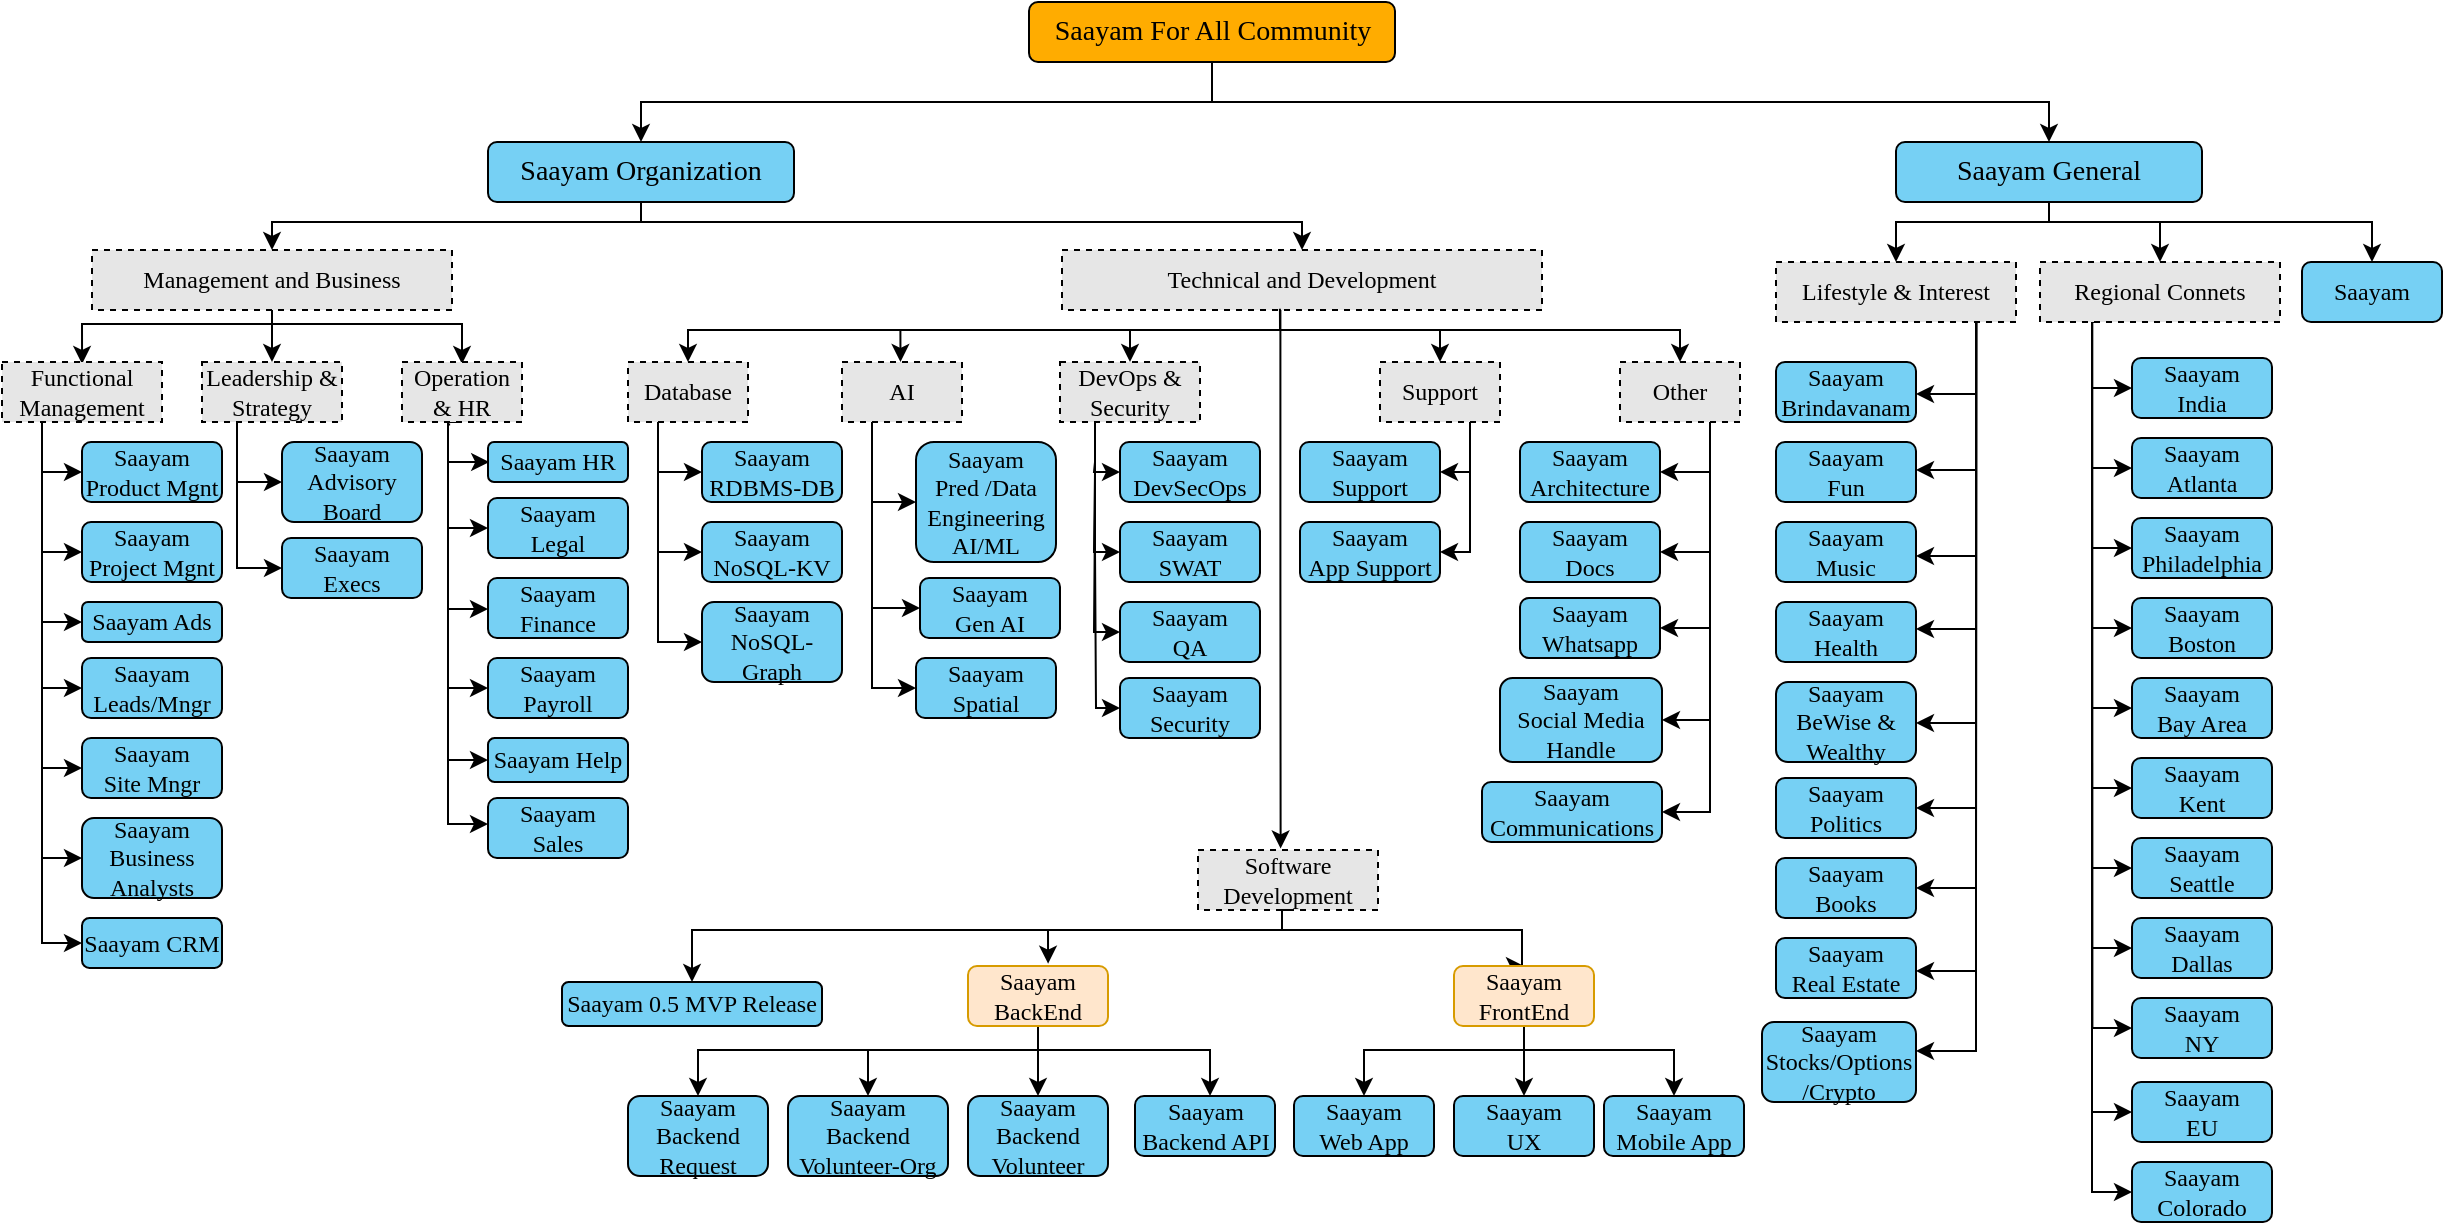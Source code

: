 <mxfile version="26.1.3">
  <diagram name="Page-1" id="faPXwKlG1Smw7G1Jm4VZ">
    <mxGraphModel dx="1266" dy="623" grid="1" gridSize="10" guides="1" tooltips="1" connect="1" arrows="1" fold="1" page="1" pageScale="1" pageWidth="850" pageHeight="1100" background="#ffffff" math="0" shadow="0">
      <root>
        <mxCell id="0" />
        <mxCell id="1" parent="0" />
        <mxCell id="L2xPmDCmnBd1p-c8bfhV-8" style="edgeStyle=orthogonalEdgeStyle;rounded=0;orthogonalLoop=1;jettySize=auto;html=1;exitX=0.5;exitY=1;exitDx=0;exitDy=0;" parent="1" source="sFwRKjwJQ-JgnLV3PxY7-1" target="sFwRKjwJQ-JgnLV3PxY7-4" edge="1">
          <mxGeometry relative="1" as="geometry">
            <Array as="points">
              <mxPoint x="339" y="120" />
              <mxPoint x="155" y="120" />
            </Array>
          </mxGeometry>
        </mxCell>
        <mxCell id="L2xPmDCmnBd1p-c8bfhV-9" style="edgeStyle=orthogonalEdgeStyle;rounded=0;orthogonalLoop=1;jettySize=auto;html=1;exitX=0.5;exitY=1;exitDx=0;exitDy=0;entryX=0.5;entryY=0;entryDx=0;entryDy=0;" parent="1" source="sFwRKjwJQ-JgnLV3PxY7-1" target="sFwRKjwJQ-JgnLV3PxY7-5" edge="1">
          <mxGeometry relative="1" as="geometry">
            <Array as="points">
              <mxPoint x="340" y="120" />
              <mxPoint x="670" y="120" />
            </Array>
          </mxGeometry>
        </mxCell>
        <mxCell id="sFwRKjwJQ-JgnLV3PxY7-1" value="&lt;font&gt;Saayam Organization&lt;/font&gt;" style="rounded=1;whiteSpace=wrap;html=1;fontFamily=Times New Roman;fontSize=14;labelBackgroundColor=none;fillColor=light-dark(#76D0F4,#1D293B);" parent="1" vertex="1">
          <mxGeometry x="263" y="80" width="153" height="30" as="geometry" />
        </mxCell>
        <mxCell id="L2xPmDCmnBd1p-c8bfhV-12" style="edgeStyle=orthogonalEdgeStyle;rounded=0;orthogonalLoop=1;jettySize=auto;html=1;exitX=0.5;exitY=1;exitDx=0;exitDy=0;entryX=0.5;entryY=0;entryDx=0;entryDy=0;" parent="1" source="sFwRKjwJQ-JgnLV3PxY7-4" target="sFwRKjwJQ-JgnLV3PxY7-6" edge="1">
          <mxGeometry relative="1" as="geometry" />
        </mxCell>
        <mxCell id="L2xPmDCmnBd1p-c8bfhV-13" style="edgeStyle=orthogonalEdgeStyle;rounded=0;orthogonalLoop=1;jettySize=auto;html=1;exitX=0.5;exitY=1;exitDx=0;exitDy=0;" parent="1" edge="1">
          <mxGeometry relative="1" as="geometry">
            <mxPoint x="155.0" y="165" as="sourcePoint" />
            <mxPoint x="60.034" y="191.0" as="targetPoint" />
            <Array as="points">
              <mxPoint x="155" y="171" />
              <mxPoint x="60" y="171" />
            </Array>
          </mxGeometry>
        </mxCell>
        <mxCell id="L2xPmDCmnBd1p-c8bfhV-14" style="edgeStyle=orthogonalEdgeStyle;rounded=0;orthogonalLoop=1;jettySize=auto;html=1;exitX=0.5;exitY=1;exitDx=0;exitDy=0;entryX=0.5;entryY=0;entryDx=0;entryDy=0;" parent="1" edge="1">
          <mxGeometry relative="1" as="geometry">
            <mxPoint x="155.0" y="165" as="sourcePoint" />
            <mxPoint x="250.0" y="191.0" as="targetPoint" />
            <Array as="points">
              <mxPoint x="155" y="171" />
              <mxPoint x="250" y="171" />
            </Array>
          </mxGeometry>
        </mxCell>
        <mxCell id="sFwRKjwJQ-JgnLV3PxY7-4" value="Management and Business" style="text;html=1;align=center;verticalAlign=middle;whiteSpace=wrap;rounded=0;fontFamily=Times New Roman;labelBackgroundColor=none;fillColor=#E6E6E6;strokeColor=default;dashed=1;" parent="1" vertex="1">
          <mxGeometry x="65" y="134" width="180" height="30" as="geometry" />
        </mxCell>
        <mxCell id="L2xPmDCmnBd1p-c8bfhV-18" style="edgeStyle=orthogonalEdgeStyle;rounded=0;orthogonalLoop=1;jettySize=auto;html=1;exitX=0.5;exitY=1;exitDx=0;exitDy=0;entryX=0.5;entryY=0;entryDx=0;entryDy=0;" parent="1" target="jOLVGYb07EAdvfGywx12-21" edge="1">
          <mxGeometry relative="1" as="geometry">
            <mxPoint x="550" y="174" as="sourcePoint" />
            <mxPoint x="363" y="193.0" as="targetPoint" />
            <Array as="points">
              <mxPoint x="363" y="174" />
            </Array>
          </mxGeometry>
        </mxCell>
        <mxCell id="L2xPmDCmnBd1p-c8bfhV-21" style="edgeStyle=orthogonalEdgeStyle;rounded=0;orthogonalLoop=1;jettySize=auto;html=1;entryX=0.5;entryY=0;entryDx=0;entryDy=0;" parent="1" edge="1" target="jOLVGYb07EAdvfGywx12-23">
          <mxGeometry relative="1" as="geometry">
            <mxPoint x="517.76" y="174.03" as="sourcePoint" />
            <mxPoint x="465" y="190" as="targetPoint" />
            <Array as="points">
              <mxPoint x="584" y="174" />
            </Array>
          </mxGeometry>
        </mxCell>
        <mxCell id="L2xPmDCmnBd1p-c8bfhV-37" style="edgeStyle=orthogonalEdgeStyle;rounded=0;orthogonalLoop=1;jettySize=auto;html=1;exitX=0.455;exitY=0.988;exitDx=0;exitDy=0;entryX=0.459;entryY=-0.025;entryDx=0;entryDy=0;entryPerimeter=0;exitPerimeter=0;" parent="1" source="sFwRKjwJQ-JgnLV3PxY7-5" target="jOLVGYb07EAdvfGywx12-35" edge="1">
          <mxGeometry relative="1" as="geometry">
            <Array as="points" />
            <mxPoint x="640" y="420" as="targetPoint" />
          </mxGeometry>
        </mxCell>
        <mxCell id="sFwRKjwJQ-JgnLV3PxY7-5" value="Technical and Development" style="text;html=1;align=center;verticalAlign=middle;whiteSpace=wrap;rounded=0;fontFamily=Times New Roman;labelBackgroundColor=none;fillColor=#E6E6E6;strokeColor=default;dashed=1;" parent="1" vertex="1">
          <mxGeometry x="550" y="134" width="240" height="30" as="geometry" />
        </mxCell>
        <mxCell id="L2xPmDCmnBd1p-c8bfhV-63" style="edgeStyle=orthogonalEdgeStyle;rounded=0;orthogonalLoop=1;jettySize=auto;html=1;exitX=0.25;exitY=1;exitDx=0;exitDy=0;entryX=0;entryY=0.5;entryDx=0;entryDy=0;" parent="1" source="sFwRKjwJQ-JgnLV3PxY7-6" target="jOLVGYb07EAdvfGywx12-11" edge="1">
          <mxGeometry relative="1" as="geometry" />
        </mxCell>
        <mxCell id="L2xPmDCmnBd1p-c8bfhV-64" style="edgeStyle=orthogonalEdgeStyle;rounded=0;orthogonalLoop=1;jettySize=auto;html=1;exitX=0.25;exitY=1;exitDx=0;exitDy=0;entryX=0;entryY=0.5;entryDx=0;entryDy=0;" parent="1" source="sFwRKjwJQ-JgnLV3PxY7-6" target="jOLVGYb07EAdvfGywx12-9" edge="1">
          <mxGeometry relative="1" as="geometry">
            <Array as="points">
              <mxPoint x="137" y="250" />
            </Array>
          </mxGeometry>
        </mxCell>
        <mxCell id="sFwRKjwJQ-JgnLV3PxY7-6" value="Leadership &amp;amp; Strategy" style="text;html=1;align=center;verticalAlign=middle;whiteSpace=wrap;rounded=0;fontFamily=Times New Roman;labelBackgroundColor=none;fillColor=#E6E6E6;strokeColor=default;dashed=1;" parent="1" vertex="1">
          <mxGeometry x="120" y="190" width="70" height="30" as="geometry" />
        </mxCell>
        <mxCell id="L2xPmDCmnBd1p-c8bfhV-38" style="edgeStyle=orthogonalEdgeStyle;rounded=0;orthogonalLoop=1;jettySize=auto;html=1;exitX=0.5;exitY=1;exitDx=0;exitDy=0;entryX=0;entryY=0.5;entryDx=0;entryDy=0;" parent="1" source="sFwRKjwJQ-JgnLV3PxY7-7" target="jOLVGYb07EAdvfGywx12-15" edge="1">
          <mxGeometry relative="1" as="geometry">
            <Array as="points">
              <mxPoint x="243" y="220" />
              <mxPoint x="243" y="389" />
            </Array>
          </mxGeometry>
        </mxCell>
        <mxCell id="L2xPmDCmnBd1p-c8bfhV-39" style="edgeStyle=orthogonalEdgeStyle;rounded=0;orthogonalLoop=1;jettySize=auto;html=1;entryX=0;entryY=0.5;entryDx=0;entryDy=0;" parent="1" source="sFwRKjwJQ-JgnLV3PxY7-7" target="jOLVGYb07EAdvfGywx12-14" edge="1">
          <mxGeometry relative="1" as="geometry">
            <Array as="points">
              <mxPoint x="243" y="353" />
            </Array>
          </mxGeometry>
        </mxCell>
        <mxCell id="L2xPmDCmnBd1p-c8bfhV-40" style="edgeStyle=orthogonalEdgeStyle;rounded=0;orthogonalLoop=1;jettySize=auto;html=1;entryX=0;entryY=0.75;entryDx=0;entryDy=0;exitX=0.401;exitY=1.043;exitDx=0;exitDy=0;exitPerimeter=0;" parent="1" source="sFwRKjwJQ-JgnLV3PxY7-7" edge="1">
          <mxGeometry relative="1" as="geometry">
            <mxPoint x="250.0" y="213" as="sourcePoint" />
            <mxPoint x="263" y="313.5" as="targetPoint" />
            <Array as="points">
              <mxPoint x="243" y="221" />
              <mxPoint x="243" y="314" />
            </Array>
          </mxGeometry>
        </mxCell>
        <mxCell id="L2xPmDCmnBd1p-c8bfhV-41" style="edgeStyle=orthogonalEdgeStyle;rounded=0;orthogonalLoop=1;jettySize=auto;html=1;entryX=0;entryY=0.5;entryDx=0;entryDy=0;" parent="1" target="jOLVGYb07EAdvfGywx12-12" edge="1">
          <mxGeometry relative="1" as="geometry">
            <mxPoint x="246.0" y="220" as="sourcePoint" />
            <mxPoint x="269" y="273.0" as="targetPoint" />
            <Array as="points">
              <mxPoint x="243" y="220" />
              <mxPoint x="243" y="273" />
            </Array>
          </mxGeometry>
        </mxCell>
        <mxCell id="sFwRKjwJQ-JgnLV3PxY7-7" value="Operation &amp;amp; HR" style="text;html=1;align=center;verticalAlign=middle;whiteSpace=wrap;rounded=0;fontFamily=Times New Roman;labelBackgroundColor=none;fillColor=#E6E6E6;strokeColor=default;dashed=1;" parent="1" vertex="1">
          <mxGeometry x="220" y="190" width="60" height="30" as="geometry" />
        </mxCell>
        <mxCell id="L2xPmDCmnBd1p-c8bfhV-52" style="edgeStyle=orthogonalEdgeStyle;rounded=0;orthogonalLoop=1;jettySize=auto;html=1;exitX=0.25;exitY=1;exitDx=0;exitDy=0;entryX=0;entryY=0.5;entryDx=0;entryDy=0;" parent="1" source="sFwRKjwJQ-JgnLV3PxY7-8" target="sFwRKjwJQ-JgnLV3PxY7-16" edge="1">
          <mxGeometry relative="1" as="geometry" />
        </mxCell>
        <mxCell id="L2xPmDCmnBd1p-c8bfhV-55" style="edgeStyle=orthogonalEdgeStyle;rounded=0;orthogonalLoop=1;jettySize=auto;html=1;exitX=0.25;exitY=1;exitDx=0;exitDy=0;entryX=0;entryY=0.5;entryDx=0;entryDy=0;" parent="1" source="sFwRKjwJQ-JgnLV3PxY7-8" target="sFwRKjwJQ-JgnLV3PxY7-12" edge="1">
          <mxGeometry relative="1" as="geometry" />
        </mxCell>
        <mxCell id="L2xPmDCmnBd1p-c8bfhV-57" style="edgeStyle=orthogonalEdgeStyle;rounded=0;orthogonalLoop=1;jettySize=auto;html=1;exitX=0.25;exitY=1;exitDx=0;exitDy=0;entryX=0;entryY=0.5;entryDx=0;entryDy=0;" parent="1" source="sFwRKjwJQ-JgnLV3PxY7-8" target="sFwRKjwJQ-JgnLV3PxY7-11" edge="1">
          <mxGeometry relative="1" as="geometry" />
        </mxCell>
        <mxCell id="L2xPmDCmnBd1p-c8bfhV-58" style="edgeStyle=orthogonalEdgeStyle;rounded=0;orthogonalLoop=1;jettySize=auto;html=1;exitX=0.25;exitY=1;exitDx=0;exitDy=0;entryX=0;entryY=0.5;entryDx=0;entryDy=0;" parent="1" source="sFwRKjwJQ-JgnLV3PxY7-8" target="sFwRKjwJQ-JgnLV3PxY7-10" edge="1">
          <mxGeometry relative="1" as="geometry" />
        </mxCell>
        <mxCell id="v5IJssp9_3btPJ-oQgJU-15" style="edgeStyle=orthogonalEdgeStyle;rounded=0;orthogonalLoop=1;jettySize=auto;html=1;exitX=0.25;exitY=1;exitDx=0;exitDy=0;entryX=0;entryY=0.5;entryDx=0;entryDy=0;" parent="1" source="sFwRKjwJQ-JgnLV3PxY7-8" target="v5IJssp9_3btPJ-oQgJU-1" edge="1">
          <mxGeometry relative="1" as="geometry" />
        </mxCell>
        <mxCell id="slh8PeSF08gxA0nd6FJ_-3" style="edgeStyle=orthogonalEdgeStyle;rounded=0;orthogonalLoop=1;jettySize=auto;html=1;exitX=0.25;exitY=1;exitDx=0;exitDy=0;entryX=0;entryY=0.5;entryDx=0;entryDy=0;" edge="1" parent="1" source="sFwRKjwJQ-JgnLV3PxY7-8" target="slh8PeSF08gxA0nd6FJ_-2">
          <mxGeometry relative="1" as="geometry" />
        </mxCell>
        <mxCell id="sFwRKjwJQ-JgnLV3PxY7-8" value="Functional Management" style="text;html=1;align=center;verticalAlign=middle;whiteSpace=wrap;rounded=0;fontFamily=Times New Roman;labelBackgroundColor=none;fillColor=#E6E6E6;strokeColor=default;dashed=1;" parent="1" vertex="1">
          <mxGeometry x="20" y="190" width="80" height="30" as="geometry" />
        </mxCell>
        <mxCell id="sFwRKjwJQ-JgnLV3PxY7-9" value="Saayam&lt;br&gt;Product Mgnt" style="rounded=1;whiteSpace=wrap;html=1;fontFamily=Times New Roman;labelBackgroundColor=none;fillColor=light-dark(#76D0F4,#1D293B);" parent="1" vertex="1">
          <mxGeometry x="60" y="230" width="70" height="30" as="geometry" />
        </mxCell>
        <mxCell id="sFwRKjwJQ-JgnLV3PxY7-10" value="Saayam&lt;br&gt;Project Mgnt" style="rounded=1;whiteSpace=wrap;html=1;fontFamily=Times New Roman;labelBackgroundColor=none;fillColor=light-dark(#76D0F4,#1D293B);" parent="1" vertex="1">
          <mxGeometry x="60" y="270" width="70" height="30" as="geometry" />
        </mxCell>
        <mxCell id="sFwRKjwJQ-JgnLV3PxY7-11" value="Saayam Ads" style="rounded=1;whiteSpace=wrap;html=1;fontFamily=Times New Roman;labelBackgroundColor=none;fillColor=light-dark(#76D0F4,#1D293B);" parent="1" vertex="1">
          <mxGeometry x="60" y="310" width="70" height="20" as="geometry" />
        </mxCell>
        <mxCell id="sFwRKjwJQ-JgnLV3PxY7-12" value="Saayam&lt;br&gt;Leads/Mngr" style="rounded=1;whiteSpace=wrap;html=1;fontFamily=Times New Roman;labelBackgroundColor=none;fillColor=light-dark(#76D0F4,#1D293B);" parent="1" vertex="1">
          <mxGeometry x="60" y="338" width="70" height="30" as="geometry" />
        </mxCell>
        <mxCell id="sFwRKjwJQ-JgnLV3PxY7-15" value="Saayam&lt;br&gt;Sales" style="rounded=1;whiteSpace=wrap;html=1;fontFamily=Times New Roman;labelBackgroundColor=none;fillColor=light-dark(#76D0F4,#1D293B);" parent="1" vertex="1">
          <mxGeometry x="263" y="408" width="70" height="30" as="geometry" />
        </mxCell>
        <mxCell id="sFwRKjwJQ-JgnLV3PxY7-16" value="Saayam&lt;br&gt;Site Mngr" style="rounded=1;whiteSpace=wrap;html=1;fontFamily=Times New Roman;labelBackgroundColor=none;fillColor=light-dark(#76D0F4,#1D293B);" parent="1" vertex="1">
          <mxGeometry x="60" y="378" width="70" height="30" as="geometry" />
        </mxCell>
        <mxCell id="jOLVGYb07EAdvfGywx12-9" value="Saayam&lt;br&gt;Advisory Board" style="rounded=1;whiteSpace=wrap;html=1;fontFamily=Times New Roman;labelBackgroundColor=none;fillColor=light-dark(#76D0F4,#1D293B);" parent="1" vertex="1">
          <mxGeometry x="160" y="230" width="70" height="40" as="geometry" />
        </mxCell>
        <mxCell id="jOLVGYb07EAdvfGywx12-10" value="Saayam HR" style="rounded=1;whiteSpace=wrap;html=1;fontFamily=Times New Roman;labelBackgroundColor=none;fillColor=light-dark(#76D0F4,#1D293B);" parent="1" vertex="1">
          <mxGeometry x="263" y="230" width="70" height="20" as="geometry" />
        </mxCell>
        <mxCell id="jOLVGYb07EAdvfGywx12-11" value="Saayam&lt;br&gt;Execs" style="rounded=1;whiteSpace=wrap;html=1;fontFamily=Times New Roman;labelBackgroundColor=none;fillColor=light-dark(#76D0F4,#1D293B);" parent="1" vertex="1">
          <mxGeometry x="160" y="278" width="70" height="30" as="geometry" />
        </mxCell>
        <mxCell id="jOLVGYb07EAdvfGywx12-12" value="Saayam&lt;br&gt;Legal" style="rounded=1;whiteSpace=wrap;html=1;fontFamily=Times New Roman;labelBackgroundColor=none;fillColor=light-dark(#76D0F4,#1D293B);" parent="1" vertex="1">
          <mxGeometry x="263" y="258" width="70" height="30" as="geometry" />
        </mxCell>
        <mxCell id="jOLVGYb07EAdvfGywx12-13" value="Saayam&lt;br&gt;Finance" style="rounded=1;whiteSpace=wrap;html=1;fontFamily=Times New Roman;labelBackgroundColor=none;fillColor=light-dark(#76D0F4,#1D293B);" parent="1" vertex="1">
          <mxGeometry x="263" y="298" width="70" height="30" as="geometry" />
        </mxCell>
        <mxCell id="jOLVGYb07EAdvfGywx12-14" value="Saayam&lt;br&gt;Payroll" style="rounded=1;whiteSpace=wrap;html=1;fontFamily=Times New Roman;labelBackgroundColor=none;fillColor=light-dark(#76D0F4,#1D293B);" parent="1" vertex="1">
          <mxGeometry x="263" y="338" width="70" height="30" as="geometry" />
        </mxCell>
        <mxCell id="jOLVGYb07EAdvfGywx12-15" value="Saayam Help" style="rounded=1;whiteSpace=wrap;html=1;fontFamily=Times New Roman;labelBackgroundColor=none;fillColor=light-dark(#76D0F4,#1D293B);" parent="1" vertex="1">
          <mxGeometry x="263" y="378" width="70" height="22" as="geometry" />
        </mxCell>
        <mxCell id="L2xPmDCmnBd1p-c8bfhV-3" style="edgeStyle=orthogonalEdgeStyle;rounded=0;orthogonalLoop=1;jettySize=auto;html=1;exitX=0.5;exitY=1;exitDx=0;exitDy=0;entryX=0.5;entryY=0;entryDx=0;entryDy=0;" parent="1" source="jOLVGYb07EAdvfGywx12-16" target="sFwRKjwJQ-JgnLV3PxY7-1" edge="1">
          <mxGeometry relative="1" as="geometry">
            <mxPoint x="470" y="80" as="targetPoint" />
          </mxGeometry>
        </mxCell>
        <mxCell id="L2xPmDCmnBd1p-c8bfhV-5" style="edgeStyle=orthogonalEdgeStyle;rounded=0;orthogonalLoop=1;jettySize=auto;html=1;exitX=0.5;exitY=1;exitDx=0;exitDy=0;entryX=0.5;entryY=0;entryDx=0;entryDy=0;" parent="1" source="jOLVGYb07EAdvfGywx12-16" target="jOLVGYb07EAdvfGywx12-17" edge="1">
          <mxGeometry relative="1" as="geometry">
            <mxPoint x="900" y="80" as="targetPoint" />
          </mxGeometry>
        </mxCell>
        <mxCell id="jOLVGYb07EAdvfGywx12-16" value="&lt;font&gt;Saayam For All Community&lt;/font&gt;" style="rounded=1;whiteSpace=wrap;html=1;fontFamily=Times New Roman;fontSize=14;labelBackgroundColor=none;fillColor=#FFAC00;" parent="1" vertex="1">
          <mxGeometry x="533.5" y="10" width="183" height="30" as="geometry" />
        </mxCell>
        <mxCell id="L2xPmDCmnBd1p-c8bfhV-25" style="edgeStyle=orthogonalEdgeStyle;rounded=0;orthogonalLoop=1;jettySize=auto;html=1;exitX=0.5;exitY=1;exitDx=0;exitDy=0;entryX=0.5;entryY=0;entryDx=0;entryDy=0;" parent="1" source="jOLVGYb07EAdvfGywx12-17" target="jOLVGYb07EAdvfGywx12-50" edge="1">
          <mxGeometry relative="1" as="geometry">
            <Array as="points">
              <mxPoint x="1044" y="120" />
              <mxPoint x="967" y="120" />
            </Array>
          </mxGeometry>
        </mxCell>
        <mxCell id="slh8PeSF08gxA0nd6FJ_-7" style="edgeStyle=orthogonalEdgeStyle;rounded=0;orthogonalLoop=1;jettySize=auto;html=1;exitX=0.5;exitY=1;exitDx=0;exitDy=0;entryX=0.5;entryY=0;entryDx=0;entryDy=0;" edge="1" parent="1" source="jOLVGYb07EAdvfGywx12-17" target="slh8PeSF08gxA0nd6FJ_-6">
          <mxGeometry relative="1" as="geometry">
            <Array as="points">
              <mxPoint x="1043" y="120" />
              <mxPoint x="1205" y="120" />
            </Array>
          </mxGeometry>
        </mxCell>
        <mxCell id="jOLVGYb07EAdvfGywx12-17" value="&lt;font&gt;Saayam General&lt;/font&gt;" style="rounded=1;whiteSpace=wrap;html=1;fontFamily=Times New Roman;fontSize=14;labelBackgroundColor=none;fillColor=light-dark(#76D0F4,#1D293B);" parent="1" vertex="1">
          <mxGeometry x="967" y="80" width="153" height="30" as="geometry" />
        </mxCell>
        <mxCell id="jOLVGYb07EAdvfGywx12-18" value="Saayam&lt;br&gt;RDBMS-DB" style="rounded=1;whiteSpace=wrap;html=1;fontFamily=Times New Roman;labelBackgroundColor=none;fillColor=light-dark(#76D0F4,#1D293B);" parent="1" vertex="1">
          <mxGeometry x="370" y="230" width="70" height="30" as="geometry" />
        </mxCell>
        <mxCell id="jOLVGYb07EAdvfGywx12-19" value="Saayam&lt;br&gt;NoSQL-KV" style="rounded=1;whiteSpace=wrap;html=1;fontFamily=Times New Roman;labelBackgroundColor=none;fillColor=light-dark(#76D0F4,#1D293B);" parent="1" vertex="1">
          <mxGeometry x="370" y="270" width="70" height="30" as="geometry" />
        </mxCell>
        <mxCell id="jOLVGYb07EAdvfGywx12-20" value="Saayam&lt;br&gt;NoSQL-Graph" style="rounded=1;whiteSpace=wrap;html=1;fontFamily=Times New Roman;labelBackgroundColor=none;fillColor=light-dark(#76D0F4,#1D293B);" parent="1" vertex="1">
          <mxGeometry x="370" y="310" width="70" height="40" as="geometry" />
        </mxCell>
        <mxCell id="L2xPmDCmnBd1p-c8bfhV-66" style="edgeStyle=orthogonalEdgeStyle;rounded=0;orthogonalLoop=1;jettySize=auto;html=1;exitX=0.25;exitY=1;exitDx=0;exitDy=0;entryX=0;entryY=0.5;entryDx=0;entryDy=0;" parent="1" source="jOLVGYb07EAdvfGywx12-21" target="jOLVGYb07EAdvfGywx12-20" edge="1">
          <mxGeometry relative="1" as="geometry" />
        </mxCell>
        <mxCell id="L2xPmDCmnBd1p-c8bfhV-67" style="edgeStyle=orthogonalEdgeStyle;rounded=0;orthogonalLoop=1;jettySize=auto;html=1;exitX=0.25;exitY=1;exitDx=0;exitDy=0;" parent="1" source="jOLVGYb07EAdvfGywx12-21" edge="1">
          <mxGeometry relative="1" as="geometry">
            <mxPoint x="370" y="245" as="targetPoint" />
            <Array as="points">
              <mxPoint x="348" y="245" />
              <mxPoint x="370" y="245" />
            </Array>
          </mxGeometry>
        </mxCell>
        <mxCell id="L2xPmDCmnBd1p-c8bfhV-68" style="edgeStyle=orthogonalEdgeStyle;rounded=0;orthogonalLoop=1;jettySize=auto;html=1;exitX=0.25;exitY=1;exitDx=0;exitDy=0;entryX=0;entryY=0.5;entryDx=0;entryDy=0;" parent="1" source="jOLVGYb07EAdvfGywx12-21" target="jOLVGYb07EAdvfGywx12-19" edge="1">
          <mxGeometry relative="1" as="geometry" />
        </mxCell>
        <mxCell id="jOLVGYb07EAdvfGywx12-21" value="Database" style="text;html=1;align=center;verticalAlign=middle;whiteSpace=wrap;rounded=0;fontFamily=Times New Roman;labelBackgroundColor=none;fillColor=#E6E6E6;strokeColor=default;dashed=1;" parent="1" vertex="1">
          <mxGeometry x="333" y="190" width="60" height="30" as="geometry" />
        </mxCell>
        <mxCell id="L2xPmDCmnBd1p-c8bfhV-75" style="edgeStyle=orthogonalEdgeStyle;rounded=0;orthogonalLoop=1;jettySize=auto;html=1;exitX=0.75;exitY=1;exitDx=0;exitDy=0;entryX=1;entryY=0.5;entryDx=0;entryDy=0;" parent="1" source="jOLVGYb07EAdvfGywx12-22" target="jOLVGYb07EAdvfGywx12-32" edge="1">
          <mxGeometry relative="1" as="geometry">
            <Array as="points">
              <mxPoint x="874" y="245" />
            </Array>
          </mxGeometry>
        </mxCell>
        <mxCell id="L2xPmDCmnBd1p-c8bfhV-76" style="edgeStyle=orthogonalEdgeStyle;rounded=0;orthogonalLoop=1;jettySize=auto;html=1;exitX=0.75;exitY=1;exitDx=0;exitDy=0;entryX=1;entryY=0.5;entryDx=0;entryDy=0;" parent="1" source="jOLVGYb07EAdvfGywx12-22" target="jOLVGYb07EAdvfGywx12-33" edge="1">
          <mxGeometry relative="1" as="geometry" />
        </mxCell>
        <mxCell id="L2xPmDCmnBd1p-c8bfhV-77" style="edgeStyle=orthogonalEdgeStyle;rounded=0;orthogonalLoop=1;jettySize=auto;html=1;exitX=0.75;exitY=1;exitDx=0;exitDy=0;entryX=1;entryY=0.5;entryDx=0;entryDy=0;" parent="1" source="jOLVGYb07EAdvfGywx12-22" target="L2xPmDCmnBd1p-c8bfhV-2" edge="1">
          <mxGeometry relative="1" as="geometry" />
        </mxCell>
        <mxCell id="D380oFw-zvSHPfP1w9K8-5" style="edgeStyle=orthogonalEdgeStyle;rounded=0;orthogonalLoop=1;jettySize=auto;html=1;exitX=0.75;exitY=1;exitDx=0;exitDy=0;entryX=1;entryY=0.5;entryDx=0;entryDy=0;" parent="1" source="jOLVGYb07EAdvfGywx12-22" target="D380oFw-zvSHPfP1w9K8-4" edge="1">
          <mxGeometry relative="1" as="geometry" />
        </mxCell>
        <mxCell id="slh8PeSF08gxA0nd6FJ_-28" style="edgeStyle=orthogonalEdgeStyle;rounded=0;orthogonalLoop=1;jettySize=auto;html=1;exitX=0.75;exitY=1;exitDx=0;exitDy=0;entryX=1;entryY=0.5;entryDx=0;entryDy=0;" edge="1" parent="1" source="jOLVGYb07EAdvfGywx12-22" target="slh8PeSF08gxA0nd6FJ_-25">
          <mxGeometry relative="1" as="geometry">
            <Array as="points">
              <mxPoint x="874" y="415" />
            </Array>
          </mxGeometry>
        </mxCell>
        <mxCell id="jOLVGYb07EAdvfGywx12-22" value="Other" style="text;html=1;align=center;verticalAlign=middle;whiteSpace=wrap;rounded=0;fontFamily=Times New Roman;labelBackgroundColor=none;fillColor=#E6E6E6;strokeColor=default;dashed=1;" parent="1" vertex="1">
          <mxGeometry x="829" y="190" width="60" height="30" as="geometry" />
        </mxCell>
        <mxCell id="L2xPmDCmnBd1p-c8bfhV-69" style="edgeStyle=orthogonalEdgeStyle;rounded=0;orthogonalLoop=1;jettySize=auto;html=1;exitX=0.25;exitY=1;exitDx=0;exitDy=0;entryX=0;entryY=0.5;entryDx=0;entryDy=0;" parent="1" source="jOLVGYb07EAdvfGywx12-23" target="jOLVGYb07EAdvfGywx12-27" edge="1">
          <mxGeometry relative="1" as="geometry">
            <Array as="points">
              <mxPoint x="566" y="240" />
              <mxPoint x="566" y="245" />
            </Array>
          </mxGeometry>
        </mxCell>
        <mxCell id="L2xPmDCmnBd1p-c8bfhV-70" style="edgeStyle=orthogonalEdgeStyle;rounded=0;orthogonalLoop=1;jettySize=auto;html=1;exitX=0.25;exitY=1;exitDx=0;exitDy=0;entryX=0;entryY=0.5;entryDx=0;entryDy=0;" parent="1" source="jOLVGYb07EAdvfGywx12-23" target="jOLVGYb07EAdvfGywx12-28" edge="1">
          <mxGeometry relative="1" as="geometry">
            <Array as="points">
              <mxPoint x="566" y="245" />
              <mxPoint x="566" y="285" />
            </Array>
          </mxGeometry>
        </mxCell>
        <mxCell id="L2xPmDCmnBd1p-c8bfhV-71" style="edgeStyle=orthogonalEdgeStyle;rounded=0;orthogonalLoop=1;jettySize=auto;html=1;exitX=0.25;exitY=1;exitDx=0;exitDy=0;entryX=0;entryY=0.5;entryDx=0;entryDy=0;" parent="1" source="jOLVGYb07EAdvfGywx12-23" target="jOLVGYb07EAdvfGywx12-29" edge="1">
          <mxGeometry relative="1" as="geometry">
            <Array as="points">
              <mxPoint x="566" y="265" />
              <mxPoint x="566" y="325" />
            </Array>
          </mxGeometry>
        </mxCell>
        <mxCell id="slh8PeSF08gxA0nd6FJ_-30" style="edgeStyle=orthogonalEdgeStyle;rounded=0;orthogonalLoop=1;jettySize=auto;html=1;exitX=0.25;exitY=1;exitDx=0;exitDy=0;entryX=0;entryY=0.5;entryDx=0;entryDy=0;" edge="1" parent="1" source="jOLVGYb07EAdvfGywx12-23" target="slh8PeSF08gxA0nd6FJ_-29">
          <mxGeometry relative="1" as="geometry">
            <Array as="points">
              <mxPoint x="567" y="284" />
              <mxPoint x="567" y="363" />
            </Array>
          </mxGeometry>
        </mxCell>
        <mxCell id="jOLVGYb07EAdvfGywx12-23" value="DevOps &amp;amp; Security" style="text;html=1;align=center;verticalAlign=middle;whiteSpace=wrap;rounded=0;fontFamily=Times New Roman;labelBackgroundColor=none;fillColor=#E6E6E6;strokeColor=default;dashed=1;" parent="1" vertex="1">
          <mxGeometry x="549" y="190" width="70" height="30" as="geometry" />
        </mxCell>
        <mxCell id="L2xPmDCmnBd1p-c8bfhV-72" style="edgeStyle=orthogonalEdgeStyle;rounded=0;orthogonalLoop=1;jettySize=auto;html=1;exitX=0.75;exitY=1;exitDx=0;exitDy=0;entryX=1;entryY=0.5;entryDx=0;entryDy=0;" parent="1" source="jOLVGYb07EAdvfGywx12-24" target="jOLVGYb07EAdvfGywx12-30" edge="1">
          <mxGeometry relative="1" as="geometry">
            <Array as="points">
              <mxPoint x="754" y="245" />
            </Array>
          </mxGeometry>
        </mxCell>
        <mxCell id="L2xPmDCmnBd1p-c8bfhV-74" style="edgeStyle=orthogonalEdgeStyle;rounded=0;orthogonalLoop=1;jettySize=auto;html=1;exitX=0.75;exitY=1;exitDx=0;exitDy=0;entryX=1;entryY=0.5;entryDx=0;entryDy=0;" parent="1" source="jOLVGYb07EAdvfGywx12-24" target="jOLVGYb07EAdvfGywx12-31" edge="1">
          <mxGeometry relative="1" as="geometry">
            <Array as="points">
              <mxPoint x="754" y="285" />
            </Array>
          </mxGeometry>
        </mxCell>
        <mxCell id="jOLVGYb07EAdvfGywx12-24" value="Support" style="text;html=1;align=center;verticalAlign=middle;whiteSpace=wrap;rounded=0;fontFamily=Times New Roman;labelBackgroundColor=none;fillColor=#E6E6E6;strokeColor=default;dashed=1;" parent="1" vertex="1">
          <mxGeometry x="709" y="190" width="60" height="30" as="geometry" />
        </mxCell>
        <mxCell id="jOLVGYb07EAdvfGywx12-27" value="Saayam&lt;br&gt;DevSecOps" style="rounded=1;whiteSpace=wrap;html=1;fontFamily=Times New Roman;labelBackgroundColor=none;fillColor=light-dark(#76D0F4,#1D293B);" parent="1" vertex="1">
          <mxGeometry x="579" y="230" width="70" height="30" as="geometry" />
        </mxCell>
        <mxCell id="jOLVGYb07EAdvfGywx12-28" value="Saayam&lt;br&gt;SWAT" style="rounded=1;whiteSpace=wrap;html=1;fontFamily=Times New Roman;labelBackgroundColor=none;fillColor=light-dark(#76D0F4,#1D293B);" parent="1" vertex="1">
          <mxGeometry x="579" y="270" width="70" height="30" as="geometry" />
        </mxCell>
        <mxCell id="jOLVGYb07EAdvfGywx12-29" value="Saayam&lt;br&gt;QA" style="rounded=1;whiteSpace=wrap;html=1;fontFamily=Times New Roman;labelBackgroundColor=none;fillColor=light-dark(#76D0F4,#1D293B);" parent="1" vertex="1">
          <mxGeometry x="579" y="310" width="70" height="30" as="geometry" />
        </mxCell>
        <mxCell id="jOLVGYb07EAdvfGywx12-30" value="Saayam&lt;br&gt;Support" style="rounded=1;whiteSpace=wrap;html=1;fontFamily=Times New Roman;labelBackgroundColor=none;fillColor=light-dark(#76D0F4,#1D293B);" parent="1" vertex="1">
          <mxGeometry x="669" y="230" width="70" height="30" as="geometry" />
        </mxCell>
        <mxCell id="jOLVGYb07EAdvfGywx12-31" value="Saayam&lt;br&gt;App Support" style="rounded=1;whiteSpace=wrap;html=1;fontFamily=Times New Roman;labelBackgroundColor=none;fillColor=light-dark(#76D0F4,#1D293B);" parent="1" vertex="1">
          <mxGeometry x="669" y="270" width="70" height="30" as="geometry" />
        </mxCell>
        <mxCell id="jOLVGYb07EAdvfGywx12-32" value="Saayam&lt;br&gt;Architecture" style="rounded=1;whiteSpace=wrap;html=1;fontFamily=Times New Roman;labelBackgroundColor=none;fillColor=light-dark(#76D0F4,#1D293B);" parent="1" vertex="1">
          <mxGeometry x="779" y="230" width="70" height="30" as="geometry" />
        </mxCell>
        <mxCell id="jOLVGYb07EAdvfGywx12-33" value="Saayam&lt;br&gt;Docs" style="rounded=1;whiteSpace=wrap;html=1;fontFamily=Times New Roman;labelBackgroundColor=none;fillColor=light-dark(#76D0F4,#1D293B);" parent="1" vertex="1">
          <mxGeometry x="779" y="270" width="70" height="30" as="geometry" />
        </mxCell>
        <mxCell id="L2xPmDCmnBd1p-c8bfhV-79" style="edgeStyle=orthogonalEdgeStyle;rounded=0;orthogonalLoop=1;jettySize=auto;html=1;exitX=0.5;exitY=1;exitDx=0;exitDy=0;entryX=0.5;entryY=0;entryDx=0;entryDy=0;" parent="1" source="jOLVGYb07EAdvfGywx12-35" target="jOLVGYb07EAdvfGywx12-40" edge="1">
          <mxGeometry relative="1" as="geometry">
            <Array as="points">
              <mxPoint x="660" y="464" />
              <mxPoint x="660" y="474" />
              <mxPoint x="780" y="474" />
              <mxPoint x="780" y="492" />
            </Array>
          </mxGeometry>
        </mxCell>
        <mxCell id="jOLVGYb07EAdvfGywx12-35" value="Software Development" style="text;html=1;align=center;verticalAlign=middle;whiteSpace=wrap;rounded=0;fontFamily=Times New Roman;labelBackgroundColor=none;fillColor=#E6E6E6;strokeColor=default;dashed=1;" parent="1" vertex="1">
          <mxGeometry x="618" y="434" width="90" height="30" as="geometry" />
        </mxCell>
        <mxCell id="jOLVGYb07EAdvfGywx12-37" value="Saayam&lt;br&gt;Mobile App" style="rounded=1;whiteSpace=wrap;html=1;fontFamily=Times New Roman;labelBackgroundColor=none;fillColor=light-dark(#76D0F4,#1D293B);" parent="1" vertex="1">
          <mxGeometry x="821" y="557" width="70" height="30" as="geometry" />
        </mxCell>
        <mxCell id="jOLVGYb07EAdvfGywx12-38" value="Saayam&lt;br&gt;Web App" style="rounded=1;whiteSpace=wrap;html=1;fontFamily=Times New Roman;labelBackgroundColor=none;fillColor=light-dark(#76D0F4,#1D293B);" parent="1" vertex="1">
          <mxGeometry x="666" y="557" width="70" height="30" as="geometry" />
        </mxCell>
        <mxCell id="v5IJssp9_3btPJ-oQgJU-5" style="edgeStyle=orthogonalEdgeStyle;rounded=0;orthogonalLoop=1;jettySize=auto;html=1;exitX=0.5;exitY=1;exitDx=0;exitDy=0;entryX=0.5;entryY=0;entryDx=0;entryDy=0;" parent="1" source="jOLVGYb07EAdvfGywx12-39" target="jOLVGYb07EAdvfGywx12-45" edge="1">
          <mxGeometry relative="1" as="geometry" />
        </mxCell>
        <mxCell id="v5IJssp9_3btPJ-oQgJU-6" style="edgeStyle=orthogonalEdgeStyle;rounded=0;orthogonalLoop=1;jettySize=auto;html=1;exitX=0.5;exitY=1;exitDx=0;exitDy=0;entryX=0.536;entryY=-0.001;entryDx=0;entryDy=0;entryPerimeter=0;" parent="1" source="jOLVGYb07EAdvfGywx12-39" target="jOLVGYb07EAdvfGywx12-46" edge="1">
          <mxGeometry relative="1" as="geometry">
            <mxPoint x="624" y="554" as="targetPoint" />
            <Array as="points">
              <mxPoint x="538" y="534" />
              <mxPoint x="624" y="534" />
            </Array>
          </mxGeometry>
        </mxCell>
        <mxCell id="v5IJssp9_3btPJ-oQgJU-8" style="edgeStyle=orthogonalEdgeStyle;rounded=0;orthogonalLoop=1;jettySize=auto;html=1;exitX=0.5;exitY=1;exitDx=0;exitDy=0;entryX=0.5;entryY=0;entryDx=0;entryDy=0;" parent="1" source="jOLVGYb07EAdvfGywx12-39" target="jOLVGYb07EAdvfGywx12-43" edge="1">
          <mxGeometry relative="1" as="geometry">
            <Array as="points">
              <mxPoint x="538" y="534" />
              <mxPoint x="453" y="534" />
            </Array>
          </mxGeometry>
        </mxCell>
        <mxCell id="v5IJssp9_3btPJ-oQgJU-9" style="edgeStyle=orthogonalEdgeStyle;rounded=0;orthogonalLoop=1;jettySize=auto;html=1;exitX=0.5;exitY=1;exitDx=0;exitDy=0;entryX=0.5;entryY=0;entryDx=0;entryDy=0;" parent="1" source="jOLVGYb07EAdvfGywx12-39" target="jOLVGYb07EAdvfGywx12-44" edge="1">
          <mxGeometry relative="1" as="geometry">
            <mxPoint x="373" y="554" as="targetPoint" />
            <Array as="points">
              <mxPoint x="538" y="534" />
              <mxPoint x="368" y="534" />
            </Array>
          </mxGeometry>
        </mxCell>
        <mxCell id="jOLVGYb07EAdvfGywx12-39" value="Saayam&lt;br&gt;BackEnd" style="rounded=1;whiteSpace=wrap;html=1;fontFamily=Times New Roman;labelBackgroundColor=none;fillColor=#ffe6cc;strokeColor=#d79b00;" parent="1" vertex="1">
          <mxGeometry x="503" y="492" width="70" height="30" as="geometry" />
        </mxCell>
        <mxCell id="v5IJssp9_3btPJ-oQgJU-12" style="edgeStyle=orthogonalEdgeStyle;rounded=0;orthogonalLoop=1;jettySize=auto;html=1;exitX=0.5;exitY=1;exitDx=0;exitDy=0;entryX=0.5;entryY=0;entryDx=0;entryDy=0;" parent="1" source="jOLVGYb07EAdvfGywx12-40" target="jOLVGYb07EAdvfGywx12-48" edge="1">
          <mxGeometry relative="1" as="geometry">
            <mxPoint x="780.882" y="554" as="targetPoint" />
          </mxGeometry>
        </mxCell>
        <mxCell id="v5IJssp9_3btPJ-oQgJU-13" style="edgeStyle=orthogonalEdgeStyle;rounded=0;orthogonalLoop=1;jettySize=auto;html=1;exitX=0.5;exitY=1;exitDx=0;exitDy=0;entryX=0.5;entryY=0;entryDx=0;entryDy=0;" parent="1" source="jOLVGYb07EAdvfGywx12-40" target="jOLVGYb07EAdvfGywx12-38" edge="1">
          <mxGeometry relative="1" as="geometry">
            <Array as="points">
              <mxPoint x="781" y="534" />
              <mxPoint x="701" y="534" />
            </Array>
          </mxGeometry>
        </mxCell>
        <mxCell id="v5IJssp9_3btPJ-oQgJU-14" style="edgeStyle=orthogonalEdgeStyle;rounded=0;orthogonalLoop=1;jettySize=auto;html=1;exitX=0.5;exitY=1;exitDx=0;exitDy=0;entryX=0.5;entryY=0;entryDx=0;entryDy=0;" parent="1" source="jOLVGYb07EAdvfGywx12-40" target="jOLVGYb07EAdvfGywx12-37" edge="1">
          <mxGeometry relative="1" as="geometry">
            <Array as="points">
              <mxPoint x="781" y="534" />
              <mxPoint x="856" y="534" />
            </Array>
          </mxGeometry>
        </mxCell>
        <mxCell id="jOLVGYb07EAdvfGywx12-40" value="Saayam&lt;br&gt;FrontEnd" style="rounded=1;whiteSpace=wrap;html=1;fontFamily=Times New Roman;labelBackgroundColor=none;fillColor=#ffe6cc;strokeColor=#d79b00;" parent="1" vertex="1">
          <mxGeometry x="746" y="492" width="70" height="30" as="geometry" />
        </mxCell>
        <mxCell id="jOLVGYb07EAdvfGywx12-43" value="Saayam&lt;br&gt;Backend Volunteer-Org" style="rounded=1;whiteSpace=wrap;html=1;fontFamily=Times New Roman;labelBackgroundColor=none;fillColor=light-dark(#76D0F4,#1D293B);" parent="1" vertex="1">
          <mxGeometry x="413" y="557" width="80" height="40" as="geometry" />
        </mxCell>
        <mxCell id="jOLVGYb07EAdvfGywx12-44" value="Saayam&lt;br&gt;Backend Request" style="rounded=1;whiteSpace=wrap;html=1;fontFamily=Times New Roman;labelBackgroundColor=none;fillColor=light-dark(#76D0F4,#1D293B);" parent="1" vertex="1">
          <mxGeometry x="333" y="557" width="70" height="40" as="geometry" />
        </mxCell>
        <mxCell id="jOLVGYb07EAdvfGywx12-45" value="Saayam&lt;br&gt;Backend Volunteer" style="rounded=1;whiteSpace=wrap;html=1;fontFamily=Times New Roman;labelBackgroundColor=none;fillColor=light-dark(#76D0F4,#1D293B);" parent="1" vertex="1">
          <mxGeometry x="503" y="557" width="70" height="40" as="geometry" />
        </mxCell>
        <mxCell id="jOLVGYb07EAdvfGywx12-46" value="Saayam&lt;br&gt;Backend API" style="rounded=1;whiteSpace=wrap;html=1;fontFamily=Times New Roman;labelBackgroundColor=none;fillColor=light-dark(#76D0F4,#1D293B);" parent="1" vertex="1">
          <mxGeometry x="586.5" y="557" width="70" height="30" as="geometry" />
        </mxCell>
        <mxCell id="L2xPmDCmnBd1p-c8bfhV-28" style="edgeStyle=elbowEdgeStyle;rounded=0;orthogonalLoop=1;jettySize=auto;html=1;exitX=0.836;exitY=0.999;exitDx=0;exitDy=0;entryX=1;entryY=0.5;entryDx=0;entryDy=0;exitPerimeter=0;" parent="1" source="jOLVGYb07EAdvfGywx12-50" target="jOLVGYb07EAdvfGywx12-60" edge="1">
          <mxGeometry relative="1" as="geometry">
            <mxPoint x="997" y="453" as="targetPoint" />
            <mxPoint x="1017" y="170" as="sourcePoint" />
            <Array as="points">
              <mxPoint x="1007" y="310" />
            </Array>
          </mxGeometry>
        </mxCell>
        <mxCell id="L2xPmDCmnBd1p-c8bfhV-29" style="edgeStyle=elbowEdgeStyle;rounded=0;orthogonalLoop=1;jettySize=auto;html=1;entryX=1;entryY=0.5;entryDx=0;entryDy=0;" parent="1" target="jOLVGYb07EAdvfGywx12-59" edge="1">
          <mxGeometry relative="1" as="geometry">
            <mxPoint x="1007" y="172" as="sourcePoint" />
            <mxPoint x="987" y="414.5" as="targetPoint" />
            <Array as="points">
              <mxPoint x="1007" y="290" />
            </Array>
          </mxGeometry>
        </mxCell>
        <mxCell id="jOLVGYb07EAdvfGywx12-50" value="Lifestyle &amp;amp; Interest" style="text;html=1;align=center;verticalAlign=middle;whiteSpace=wrap;rounded=0;fontFamily=Times New Roman;labelBackgroundColor=none;fillColor=#E6E6E6;strokeColor=default;dashed=1;" parent="1" vertex="1">
          <mxGeometry x="907" y="140" width="120" height="30" as="geometry" />
        </mxCell>
        <mxCell id="L2xPmDCmnBd1p-c8bfhV-43" style="edgeStyle=orthogonalEdgeStyle;rounded=0;orthogonalLoop=1;jettySize=auto;html=1;exitX=0.218;exitY=0.997;exitDx=0;exitDy=0;entryX=0;entryY=0.5;entryDx=0;entryDy=0;exitPerimeter=0;" parent="1" source="jOLVGYb07EAdvfGywx12-51" target="jOLVGYb07EAdvfGywx12-69" edge="1">
          <mxGeometry relative="1" as="geometry">
            <Array as="points">
              <mxPoint x="1065" y="523" />
            </Array>
          </mxGeometry>
        </mxCell>
        <mxCell id="L2xPmDCmnBd1p-c8bfhV-44" style="edgeStyle=orthogonalEdgeStyle;rounded=0;orthogonalLoop=1;jettySize=auto;html=1;entryX=0;entryY=0.5;entryDx=0;entryDy=0;" parent="1" source="jOLVGYb07EAdvfGywx12-51" target="jOLVGYb07EAdvfGywx12-61" edge="1">
          <mxGeometry relative="1" as="geometry">
            <Array as="points">
              <mxPoint x="1065" y="203" />
            </Array>
          </mxGeometry>
        </mxCell>
        <mxCell id="L2xPmDCmnBd1p-c8bfhV-45" style="edgeStyle=orthogonalEdgeStyle;rounded=0;orthogonalLoop=1;jettySize=auto;html=1;entryX=0;entryY=0.5;entryDx=0;entryDy=0;" parent="1" source="jOLVGYb07EAdvfGywx12-51" target="jOLVGYb07EAdvfGywx12-62" edge="1">
          <mxGeometry relative="1" as="geometry">
            <Array as="points">
              <mxPoint x="1065" y="243" />
            </Array>
          </mxGeometry>
        </mxCell>
        <mxCell id="L2xPmDCmnBd1p-c8bfhV-47" style="edgeStyle=orthogonalEdgeStyle;rounded=0;orthogonalLoop=1;jettySize=auto;html=1;entryX=0;entryY=0.5;entryDx=0;entryDy=0;" parent="1" source="jOLVGYb07EAdvfGywx12-51" target="jOLVGYb07EAdvfGywx12-64" edge="1">
          <mxGeometry relative="1" as="geometry">
            <Array as="points">
              <mxPoint x="1065" y="323" />
            </Array>
          </mxGeometry>
        </mxCell>
        <mxCell id="L2xPmDCmnBd1p-c8bfhV-48" style="edgeStyle=orthogonalEdgeStyle;rounded=0;orthogonalLoop=1;jettySize=auto;html=1;entryX=0;entryY=0.5;entryDx=0;entryDy=0;" parent="1" source="jOLVGYb07EAdvfGywx12-51" target="jOLVGYb07EAdvfGywx12-65" edge="1">
          <mxGeometry relative="1" as="geometry">
            <Array as="points">
              <mxPoint x="1065" y="363" />
            </Array>
          </mxGeometry>
        </mxCell>
        <mxCell id="L2xPmDCmnBd1p-c8bfhV-49" style="edgeStyle=orthogonalEdgeStyle;rounded=0;orthogonalLoop=1;jettySize=auto;html=1;entryX=0;entryY=0.5;entryDx=0;entryDy=0;" parent="1" source="jOLVGYb07EAdvfGywx12-51" target="jOLVGYb07EAdvfGywx12-66" edge="1">
          <mxGeometry relative="1" as="geometry">
            <Array as="points">
              <mxPoint x="1065" y="403" />
            </Array>
          </mxGeometry>
        </mxCell>
        <mxCell id="L2xPmDCmnBd1p-c8bfhV-50" style="edgeStyle=orthogonalEdgeStyle;rounded=0;orthogonalLoop=1;jettySize=auto;html=1;entryX=0;entryY=0.5;entryDx=0;entryDy=0;" parent="1" source="jOLVGYb07EAdvfGywx12-51" target="jOLVGYb07EAdvfGywx12-68" edge="1">
          <mxGeometry relative="1" as="geometry">
            <Array as="points">
              <mxPoint x="1065" y="483" />
            </Array>
          </mxGeometry>
        </mxCell>
        <mxCell id="L2xPmDCmnBd1p-c8bfhV-51" style="edgeStyle=orthogonalEdgeStyle;rounded=0;orthogonalLoop=1;jettySize=auto;html=1;entryX=0;entryY=0.5;entryDx=0;entryDy=0;" parent="1" source="jOLVGYb07EAdvfGywx12-51" target="jOLVGYb07EAdvfGywx12-67" edge="1">
          <mxGeometry relative="1" as="geometry">
            <Array as="points">
              <mxPoint x="1065" y="443" />
            </Array>
          </mxGeometry>
        </mxCell>
        <mxCell id="6nqz6I82zF2z1UJxO703-2" style="edgeStyle=orthogonalEdgeStyle;rounded=0;orthogonalLoop=1;jettySize=auto;html=1;exitX=0.25;exitY=1;exitDx=0;exitDy=0;entryX=0;entryY=0.5;entryDx=0;entryDy=0;" parent="1" source="jOLVGYb07EAdvfGywx12-51" target="AnzQgfEjs7VeHBqYnVDo-1" edge="1">
          <mxGeometry relative="1" as="geometry">
            <Array as="points">
              <mxPoint x="1065" y="170" />
              <mxPoint x="1065" y="565" />
            </Array>
          </mxGeometry>
        </mxCell>
        <mxCell id="D380oFw-zvSHPfP1w9K8-3" style="edgeStyle=orthogonalEdgeStyle;rounded=0;orthogonalLoop=1;jettySize=auto;html=1;exitX=0.25;exitY=1;exitDx=0;exitDy=0;entryX=0;entryY=0.5;entryDx=0;entryDy=0;" parent="1" source="jOLVGYb07EAdvfGywx12-51" target="D380oFw-zvSHPfP1w9K8-1" edge="1">
          <mxGeometry relative="1" as="geometry">
            <Array as="points">
              <mxPoint x="1065" y="170" />
              <mxPoint x="1065" y="605" />
            </Array>
          </mxGeometry>
        </mxCell>
        <mxCell id="jOLVGYb07EAdvfGywx12-51" value="Regional Connets" style="text;html=1;align=center;verticalAlign=middle;whiteSpace=wrap;rounded=0;fontFamily=Times New Roman;labelBackgroundColor=none;fillColor=#E6E6E6;strokeColor=default;dashed=1;" parent="1" vertex="1">
          <mxGeometry x="1039" y="140" width="120" height="30" as="geometry" />
        </mxCell>
        <mxCell id="jOLVGYb07EAdvfGywx12-54" value="Saayam&lt;br&gt;Brindavanam" style="rounded=1;whiteSpace=wrap;html=1;fontFamily=Times New Roman;labelBackgroundColor=none;fillColor=light-dark(#76D0F4,#1D293B);" parent="1" vertex="1">
          <mxGeometry x="907" y="190" width="70" height="30" as="geometry" />
        </mxCell>
        <mxCell id="jOLVGYb07EAdvfGywx12-55" value="Saayam&lt;br&gt;Fun" style="rounded=1;whiteSpace=wrap;html=1;fontFamily=Times New Roman;labelBackgroundColor=none;fillColor=light-dark(#76D0F4,#1D293B);" parent="1" vertex="1">
          <mxGeometry x="907" y="230" width="70" height="30" as="geometry" />
        </mxCell>
        <mxCell id="jOLVGYb07EAdvfGywx12-56" value="Saayam&lt;br&gt;Music" style="rounded=1;whiteSpace=wrap;html=1;fontFamily=Times New Roman;labelBackgroundColor=none;fillColor=light-dark(#76D0F4,#1D293B);" parent="1" vertex="1">
          <mxGeometry x="907" y="270" width="70" height="30" as="geometry" />
        </mxCell>
        <mxCell id="jOLVGYb07EAdvfGywx12-57" value="Saayam&lt;br&gt;Health" style="rounded=1;whiteSpace=wrap;html=1;fontFamily=Times New Roman;labelBackgroundColor=none;fillColor=light-dark(#76D0F4,#1D293B);" parent="1" vertex="1">
          <mxGeometry x="907" y="310" width="70" height="30" as="geometry" />
        </mxCell>
        <mxCell id="jOLVGYb07EAdvfGywx12-58" value="Saayam&lt;br&gt;BeWise &amp;amp; Wealthy" style="rounded=1;whiteSpace=wrap;html=1;fontFamily=Times New Roman;labelBackgroundColor=none;fillColor=light-dark(#76D0F4,#1D293B);" parent="1" vertex="1">
          <mxGeometry x="907" y="350" width="70" height="40" as="geometry" />
        </mxCell>
        <mxCell id="jOLVGYb07EAdvfGywx12-59" value="Saayam&lt;br&gt;Politics" style="rounded=1;whiteSpace=wrap;html=1;fontFamily=Times New Roman;labelBackgroundColor=none;fillColor=light-dark(#76D0F4,#1D293B);" parent="1" vertex="1">
          <mxGeometry x="907" y="398" width="70" height="30" as="geometry" />
        </mxCell>
        <mxCell id="jOLVGYb07EAdvfGywx12-60" value="Saayam&lt;br&gt;Books" style="rounded=1;whiteSpace=wrap;html=1;fontFamily=Times New Roman;labelBackgroundColor=none;fillColor=light-dark(#76D0F4,#1D293B);" parent="1" vertex="1">
          <mxGeometry x="907" y="438" width="70" height="30" as="geometry" />
        </mxCell>
        <mxCell id="jOLVGYb07EAdvfGywx12-61" value="Saayam&lt;br&gt;India" style="rounded=1;whiteSpace=wrap;html=1;fontFamily=Times New Roman;labelBackgroundColor=none;fillColor=light-dark(#76D0F4,#1D293B);" parent="1" vertex="1">
          <mxGeometry x="1085" y="188" width="70" height="30" as="geometry" />
        </mxCell>
        <mxCell id="jOLVGYb07EAdvfGywx12-62" value="Saayam&lt;br&gt;Atlanta" style="rounded=1;whiteSpace=wrap;html=1;fontFamily=Times New Roman;labelBackgroundColor=none;fillColor=light-dark(#76D0F4,#1D293B);" parent="1" vertex="1">
          <mxGeometry x="1085" y="228" width="70" height="30" as="geometry" />
        </mxCell>
        <mxCell id="jOLVGYb07EAdvfGywx12-63" value="Saayam&lt;br&gt;Philadelphia" style="rounded=1;whiteSpace=wrap;html=1;fontFamily=Times New Roman;labelBackgroundColor=none;fillColor=light-dark(#76D0F4,#1D293B);" parent="1" vertex="1">
          <mxGeometry x="1085" y="268" width="70" height="30" as="geometry" />
        </mxCell>
        <mxCell id="jOLVGYb07EAdvfGywx12-64" value="Saayam&lt;br&gt;Boston" style="rounded=1;whiteSpace=wrap;html=1;fontFamily=Times New Roman;labelBackgroundColor=none;fillColor=light-dark(#76D0F4,#1D293B);" parent="1" vertex="1">
          <mxGeometry x="1085" y="308" width="70" height="30" as="geometry" />
        </mxCell>
        <mxCell id="jOLVGYb07EAdvfGywx12-65" value="Saayam&lt;br&gt;Bay Area" style="rounded=1;whiteSpace=wrap;html=1;fontFamily=Times New Roman;labelBackgroundColor=none;fillColor=light-dark(#76D0F4,#1D293B);" parent="1" vertex="1">
          <mxGeometry x="1085" y="348" width="70" height="30" as="geometry" />
        </mxCell>
        <mxCell id="jOLVGYb07EAdvfGywx12-66" value="Saayam&lt;br&gt;Kent" style="rounded=1;whiteSpace=wrap;html=1;fontFamily=Times New Roman;labelBackgroundColor=none;fillColor=light-dark(#76D0F4,#1D293B);" parent="1" vertex="1">
          <mxGeometry x="1085" y="388" width="70" height="30" as="geometry" />
        </mxCell>
        <mxCell id="jOLVGYb07EAdvfGywx12-67" value="Saayam&lt;br&gt;Seattle" style="rounded=1;whiteSpace=wrap;html=1;fontFamily=Times New Roman;labelBackgroundColor=none;fillColor=light-dark(#76D0F4,#1D293B);" parent="1" vertex="1">
          <mxGeometry x="1085" y="428" width="70" height="30" as="geometry" />
        </mxCell>
        <mxCell id="jOLVGYb07EAdvfGywx12-68" value="Saayam&lt;br&gt;Dallas" style="rounded=1;whiteSpace=wrap;html=1;fontFamily=Times New Roman;labelBackgroundColor=none;fillColor=light-dark(#76D0F4,#1D293B);" parent="1" vertex="1">
          <mxGeometry x="1085" y="468" width="70" height="30" as="geometry" />
        </mxCell>
        <mxCell id="jOLVGYb07EAdvfGywx12-69" value="Saayam&lt;br&gt;NY" style="rounded=1;whiteSpace=wrap;html=1;fontFamily=Times New Roman;labelBackgroundColor=none;fillColor=light-dark(#76D0F4,#1D293B);" parent="1" vertex="1">
          <mxGeometry x="1085" y="508" width="70" height="30" as="geometry" />
        </mxCell>
        <mxCell id="L2xPmDCmnBd1p-c8bfhV-2" value="Saayam&lt;br&gt;Whatsapp" style="rounded=1;whiteSpace=wrap;html=1;fontFamily=Times New Roman;labelBackgroundColor=none;fillColor=light-dark(#76D0F4,#1D293B);" parent="1" vertex="1">
          <mxGeometry x="779" y="308" width="70" height="30" as="geometry" />
        </mxCell>
        <mxCell id="L2xPmDCmnBd1p-c8bfhV-17" style="edgeStyle=orthogonalEdgeStyle;rounded=0;orthogonalLoop=1;jettySize=auto;html=1;exitX=0.454;exitY=0.979;exitDx=0;exitDy=0;exitPerimeter=0;entryX=0.5;entryY=0;entryDx=0;entryDy=0;" parent="1" source="sFwRKjwJQ-JgnLV3PxY7-5" edge="1" target="jOLVGYb07EAdvfGywx12-24">
          <mxGeometry relative="1" as="geometry">
            <mxPoint x="559.94" y="169" as="sourcePoint" />
            <mxPoint x="620" y="190" as="targetPoint" />
            <Array as="points">
              <mxPoint x="659" y="174" />
              <mxPoint x="739" y="174" />
            </Array>
          </mxGeometry>
        </mxCell>
        <mxCell id="L2xPmDCmnBd1p-c8bfhV-23" style="edgeStyle=orthogonalEdgeStyle;rounded=0;orthogonalLoop=1;jettySize=auto;html=1;entryX=0.5;entryY=0;entryDx=0;entryDy=0;" parent="1" edge="1" target="jOLVGYb07EAdvfGywx12-22">
          <mxGeometry relative="1" as="geometry">
            <mxPoint x="540" y="174" as="sourcePoint" />
            <mxPoint x="740" y="190" as="targetPoint" />
            <Array as="points">
              <mxPoint x="540" y="174" />
              <mxPoint x="859" y="174" />
            </Array>
          </mxGeometry>
        </mxCell>
        <mxCell id="L2xPmDCmnBd1p-c8bfhV-27" style="edgeStyle=orthogonalEdgeStyle;rounded=0;orthogonalLoop=1;jettySize=auto;html=1;exitX=0.5;exitY=1;exitDx=0;exitDy=0;entryX=0.5;entryY=0;entryDx=0;entryDy=0;" parent="1" target="jOLVGYb07EAdvfGywx12-51" edge="1">
          <mxGeometry relative="1" as="geometry">
            <mxPoint x="1043.5" y="120.0" as="sourcePoint" />
            <mxPoint x="1132.36" y="149.88" as="targetPoint" />
            <Array as="points">
              <mxPoint x="1099" y="120" />
            </Array>
          </mxGeometry>
        </mxCell>
        <mxCell id="L2xPmDCmnBd1p-c8bfhV-31" style="edgeStyle=elbowEdgeStyle;rounded=0;orthogonalLoop=1;jettySize=auto;html=1;entryX=1;entryY=0.5;entryDx=0;entryDy=0;" parent="1" edge="1">
          <mxGeometry relative="1" as="geometry">
            <mxPoint x="1007" y="170" as="sourcePoint" />
            <mxPoint x="977" y="370.5" as="targetPoint" />
            <Array as="points">
              <mxPoint x="1007" y="317.5" />
            </Array>
          </mxGeometry>
        </mxCell>
        <mxCell id="L2xPmDCmnBd1p-c8bfhV-32" style="edgeStyle=elbowEdgeStyle;rounded=0;orthogonalLoop=1;jettySize=auto;html=1;entryX=1;entryY=0.5;entryDx=0;entryDy=0;" parent="1" edge="1">
          <mxGeometry relative="1" as="geometry">
            <mxPoint x="1007" y="170" as="sourcePoint" />
            <mxPoint x="977" y="323.5" as="targetPoint" />
            <Array as="points">
              <mxPoint x="1007" y="200.5" />
            </Array>
          </mxGeometry>
        </mxCell>
        <mxCell id="L2xPmDCmnBd1p-c8bfhV-33" style="edgeStyle=elbowEdgeStyle;rounded=0;orthogonalLoop=1;jettySize=auto;html=1;entryX=1;entryY=0.5;entryDx=0;entryDy=0;" parent="1" edge="1">
          <mxGeometry relative="1" as="geometry">
            <mxPoint x="1007" y="170" as="sourcePoint" />
            <mxPoint x="977" y="287" as="targetPoint" />
            <Array as="points">
              <mxPoint x="1007" y="164" />
            </Array>
          </mxGeometry>
        </mxCell>
        <mxCell id="L2xPmDCmnBd1p-c8bfhV-34" style="edgeStyle=elbowEdgeStyle;rounded=0;orthogonalLoop=1;jettySize=auto;html=1;entryX=1;entryY=0.5;entryDx=0;entryDy=0;" parent="1" edge="1">
          <mxGeometry relative="1" as="geometry">
            <mxPoint x="1007" y="170" as="sourcePoint" />
            <mxPoint x="977" y="244" as="targetPoint" />
            <Array as="points">
              <mxPoint x="1007" y="121" />
            </Array>
          </mxGeometry>
        </mxCell>
        <mxCell id="L2xPmDCmnBd1p-c8bfhV-35" style="edgeStyle=elbowEdgeStyle;rounded=0;orthogonalLoop=1;jettySize=auto;html=1;entryX=1;entryY=0.5;entryDx=0;entryDy=0;" parent="1" edge="1">
          <mxGeometry relative="1" as="geometry">
            <mxPoint x="1007" y="170" as="sourcePoint" />
            <mxPoint x="977" y="206" as="targetPoint" />
            <Array as="points">
              <mxPoint x="1007" y="83" />
            </Array>
          </mxGeometry>
        </mxCell>
        <mxCell id="L2xPmDCmnBd1p-c8bfhV-42" style="edgeStyle=orthogonalEdgeStyle;rounded=0;orthogonalLoop=1;jettySize=auto;html=1;entryX=-0.035;entryY=0.469;entryDx=0;entryDy=0;entryPerimeter=0;" parent="1" edge="1">
          <mxGeometry relative="1" as="geometry">
            <mxPoint x="243" y="220" as="sourcePoint" />
            <mxPoint x="263.55" y="239.38" as="targetPoint" />
            <Array as="points">
              <mxPoint x="243" y="240" />
              <mxPoint x="264" y="240" />
            </Array>
          </mxGeometry>
        </mxCell>
        <mxCell id="L2xPmDCmnBd1p-c8bfhV-46" style="edgeStyle=orthogonalEdgeStyle;rounded=0;orthogonalLoop=1;jettySize=auto;html=1;entryX=0;entryY=0.5;entryDx=0;entryDy=0;" parent="1" source="jOLVGYb07EAdvfGywx12-51" target="jOLVGYb07EAdvfGywx12-63" edge="1">
          <mxGeometry relative="1" as="geometry">
            <Array as="points">
              <mxPoint x="1065" y="283" />
            </Array>
          </mxGeometry>
        </mxCell>
        <mxCell id="L2xPmDCmnBd1p-c8bfhV-62" style="edgeStyle=orthogonalEdgeStyle;rounded=0;orthogonalLoop=1;jettySize=auto;html=1;exitX=0.25;exitY=1;exitDx=0;exitDy=0;entryX=0;entryY=0.5;entryDx=0;entryDy=0;" parent="1" source="sFwRKjwJQ-JgnLV3PxY7-8" target="sFwRKjwJQ-JgnLV3PxY7-9" edge="1">
          <mxGeometry relative="1" as="geometry">
            <mxPoint x="50" y="230" as="sourcePoint" />
            <mxPoint x="70" y="295" as="targetPoint" />
            <Array as="points">
              <mxPoint x="40" y="245" />
            </Array>
          </mxGeometry>
        </mxCell>
        <mxCell id="L2xPmDCmnBd1p-c8bfhV-87" style="edgeStyle=orthogonalEdgeStyle;rounded=0;orthogonalLoop=1;jettySize=auto;html=1;entryX=0.572;entryY=-0.039;entryDx=0;entryDy=0;entryPerimeter=0;" parent="1" target="jOLVGYb07EAdvfGywx12-39" edge="1">
          <mxGeometry relative="1" as="geometry">
            <mxPoint x="663" y="464" as="sourcePoint" />
            <mxPoint x="543" y="484" as="targetPoint" />
            <Array as="points">
              <mxPoint x="660" y="464" />
              <mxPoint x="660" y="474" />
              <mxPoint x="543" y="474" />
            </Array>
          </mxGeometry>
        </mxCell>
        <mxCell id="AnzQgfEjs7VeHBqYnVDo-1" value="Saayam&lt;br&gt;EU" style="rounded=1;whiteSpace=wrap;html=1;fontFamily=Times New Roman;labelBackgroundColor=none;fillColor=light-dark(#76D0F4,#1D293B);" parent="1" vertex="1">
          <mxGeometry x="1085" y="550" width="70" height="30" as="geometry" />
        </mxCell>
        <mxCell id="D380oFw-zvSHPfP1w9K8-1" value="Saayam&lt;br&gt;Colorado" style="rounded=1;whiteSpace=wrap;html=1;fontFamily=Times New Roman;labelBackgroundColor=none;fillColor=light-dark(#76D0F4,#1D293B);" parent="1" vertex="1">
          <mxGeometry x="1085" y="590" width="70" height="30" as="geometry" />
        </mxCell>
        <mxCell id="D380oFw-zvSHPfP1w9K8-4" value="Saayam&lt;br&gt;Social Media Handle" style="rounded=1;whiteSpace=wrap;html=1;fontFamily=Times New Roman;labelBackgroundColor=none;fillColor=light-dark(#76D0F4,#1D293B);" parent="1" vertex="1">
          <mxGeometry x="769" y="348" width="81" height="42" as="geometry" />
        </mxCell>
        <mxCell id="v5IJssp9_3btPJ-oQgJU-1" value="Saayam Business Analysts" style="rounded=1;whiteSpace=wrap;html=1;fontFamily=Times New Roman;labelBackgroundColor=none;fillColor=light-dark(#76D0F4,#1D293B);" parent="1" vertex="1">
          <mxGeometry x="60" y="418" width="70" height="40" as="geometry" />
        </mxCell>
        <mxCell id="jOLVGYb07EAdvfGywx12-48" value="Saayam&lt;br&gt;UX" style="rounded=1;whiteSpace=wrap;html=1;fontFamily=Times New Roman;labelBackgroundColor=none;fillColor=light-dark(#76D0F4,#1D293B);" parent="1" vertex="1">
          <mxGeometry x="746" y="557" width="70" height="30" as="geometry" />
        </mxCell>
        <mxCell id="slh8PeSF08gxA0nd6FJ_-2" value="Saayam CRM" style="rounded=1;whiteSpace=wrap;html=1;fontFamily=Times New Roman;labelBackgroundColor=none;fillColor=light-dark(#76D0F4,#1D293B);" vertex="1" parent="1">
          <mxGeometry x="60" y="468" width="70" height="25" as="geometry" />
        </mxCell>
        <mxCell id="slh8PeSF08gxA0nd6FJ_-5" style="edgeStyle=orthogonalEdgeStyle;rounded=0;orthogonalLoop=1;jettySize=auto;html=1;entryX=0;entryY=0.5;entryDx=0;entryDy=0;" edge="1" parent="1">
          <mxGeometry relative="1" as="geometry">
            <Array as="points">
              <mxPoint x="243" y="421" />
            </Array>
            <mxPoint x="243" y="288" as="sourcePoint" />
            <mxPoint x="263" y="421" as="targetPoint" />
          </mxGeometry>
        </mxCell>
        <mxCell id="slh8PeSF08gxA0nd6FJ_-6" value="Saayam" style="rounded=1;whiteSpace=wrap;html=1;fontFamily=Times New Roman;labelBackgroundColor=none;fillColor=light-dark(#76D0F4,#1D293B);" vertex="1" parent="1">
          <mxGeometry x="1170" y="140" width="70" height="30" as="geometry" />
        </mxCell>
        <mxCell id="slh8PeSF08gxA0nd6FJ_-9" value="Saayam&lt;br&gt;Pred /Data Engineering AI/ML" style="rounded=1;whiteSpace=wrap;html=1;fontFamily=Times New Roman;labelBackgroundColor=none;fillColor=light-dark(#76D0F4,#1D293B);" vertex="1" parent="1">
          <mxGeometry x="477" y="230" width="70" height="60" as="geometry" />
        </mxCell>
        <mxCell id="slh8PeSF08gxA0nd6FJ_-10" value="Saayam&lt;br&gt;Gen AI" style="rounded=1;whiteSpace=wrap;html=1;fontFamily=Times New Roman;labelBackgroundColor=none;fillColor=light-dark(#76D0F4,#1D293B);" vertex="1" parent="1">
          <mxGeometry x="479" y="298" width="70" height="30" as="geometry" />
        </mxCell>
        <mxCell id="slh8PeSF08gxA0nd6FJ_-11" style="edgeStyle=orthogonalEdgeStyle;rounded=0;orthogonalLoop=1;jettySize=auto;html=1;exitX=0.25;exitY=1;exitDx=0;exitDy=0;entryX=0;entryY=0.5;entryDx=0;entryDy=0;" edge="1" parent="1" source="slh8PeSF08gxA0nd6FJ_-15" target="slh8PeSF08gxA0nd6FJ_-16">
          <mxGeometry relative="1" as="geometry" />
        </mxCell>
        <mxCell id="slh8PeSF08gxA0nd6FJ_-12" style="edgeStyle=orthogonalEdgeStyle;rounded=0;orthogonalLoop=1;jettySize=auto;html=1;exitX=0.25;exitY=1;exitDx=0;exitDy=0;entryX=0;entryY=0.5;entryDx=0;entryDy=0;" edge="1" parent="1" source="slh8PeSF08gxA0nd6FJ_-15" target="slh8PeSF08gxA0nd6FJ_-10">
          <mxGeometry relative="1" as="geometry" />
        </mxCell>
        <mxCell id="slh8PeSF08gxA0nd6FJ_-14" style="edgeStyle=orthogonalEdgeStyle;rounded=0;orthogonalLoop=1;jettySize=auto;html=1;exitX=0.25;exitY=1;exitDx=0;exitDy=0;entryX=0;entryY=0.5;entryDx=0;entryDy=0;" edge="1" parent="1" source="slh8PeSF08gxA0nd6FJ_-15" target="slh8PeSF08gxA0nd6FJ_-9">
          <mxGeometry relative="1" as="geometry" />
        </mxCell>
        <mxCell id="slh8PeSF08gxA0nd6FJ_-15" value="AI" style="text;html=1;align=center;verticalAlign=middle;whiteSpace=wrap;rounded=0;fontFamily=Times New Roman;labelBackgroundColor=none;fillColor=#E6E6E6;strokeColor=default;dashed=1;" vertex="1" parent="1">
          <mxGeometry x="440" y="190" width="60" height="30" as="geometry" />
        </mxCell>
        <mxCell id="slh8PeSF08gxA0nd6FJ_-16" value="Saayam&lt;br&gt;Spatial" style="rounded=1;whiteSpace=wrap;html=1;fontFamily=Times New Roman;labelBackgroundColor=none;fillColor=light-dark(#76D0F4,#1D293B);" vertex="1" parent="1">
          <mxGeometry x="477" y="338" width="70" height="30" as="geometry" />
        </mxCell>
        <mxCell id="slh8PeSF08gxA0nd6FJ_-17" value="Saayam&lt;br&gt;Real Estate" style="rounded=1;whiteSpace=wrap;html=1;fontFamily=Times New Roman;labelBackgroundColor=none;fillColor=light-dark(#76D0F4,#1D293B);" vertex="1" parent="1">
          <mxGeometry x="907" y="478" width="70" height="30" as="geometry" />
        </mxCell>
        <mxCell id="slh8PeSF08gxA0nd6FJ_-18" style="edgeStyle=elbowEdgeStyle;rounded=0;orthogonalLoop=1;jettySize=auto;html=1;exitX=0.836;exitY=0.999;exitDx=0;exitDy=0;entryX=1;entryY=0.5;entryDx=0;entryDy=0;exitPerimeter=0;" edge="1" parent="1">
          <mxGeometry relative="1" as="geometry">
            <mxPoint x="977" y="494.5" as="targetPoint" />
            <mxPoint x="1007" y="211.5" as="sourcePoint" />
            <Array as="points">
              <mxPoint x="1007" y="351.5" />
            </Array>
          </mxGeometry>
        </mxCell>
        <mxCell id="slh8PeSF08gxA0nd6FJ_-21" style="edgeStyle=orthogonalEdgeStyle;rounded=0;orthogonalLoop=1;jettySize=auto;html=1;entryX=0.5;entryY=0;entryDx=0;entryDy=0;" edge="1" parent="1">
          <mxGeometry relative="1" as="geometry">
            <mxPoint x="403" y="174.03" as="sourcePoint" />
            <mxPoint x="469.24" y="190" as="targetPoint" />
            <Array as="points">
              <mxPoint x="469.24" y="174" />
            </Array>
          </mxGeometry>
        </mxCell>
        <mxCell id="slh8PeSF08gxA0nd6FJ_-23" value="Saayam&lt;br&gt;Stocks/Options /Crypto" style="rounded=1;whiteSpace=wrap;html=1;fontFamily=Times New Roman;labelBackgroundColor=none;fillColor=light-dark(#76D0F4,#1D293B);" vertex="1" parent="1">
          <mxGeometry x="900" y="520" width="77" height="40" as="geometry" />
        </mxCell>
        <mxCell id="slh8PeSF08gxA0nd6FJ_-24" style="edgeStyle=elbowEdgeStyle;rounded=0;orthogonalLoop=1;jettySize=auto;html=1;exitX=0.836;exitY=0.999;exitDx=0;exitDy=0;entryX=1;entryY=0.5;entryDx=0;entryDy=0;exitPerimeter=0;" edge="1" parent="1">
          <mxGeometry relative="1" as="geometry">
            <mxPoint x="977" y="534.5" as="targetPoint" />
            <mxPoint x="1007" y="251.5" as="sourcePoint" />
            <Array as="points">
              <mxPoint x="1007" y="391.5" />
            </Array>
          </mxGeometry>
        </mxCell>
        <mxCell id="slh8PeSF08gxA0nd6FJ_-25" value="Saayam&lt;br&gt;Communications" style="rounded=1;whiteSpace=wrap;html=1;fontFamily=Times New Roman;labelBackgroundColor=none;fillColor=light-dark(#76D0F4,#1D293B);" vertex="1" parent="1">
          <mxGeometry x="760" y="400" width="90" height="30" as="geometry" />
        </mxCell>
        <mxCell id="slh8PeSF08gxA0nd6FJ_-29" value="Saayam&lt;br&gt;Security" style="rounded=1;whiteSpace=wrap;html=1;fontFamily=Times New Roman;labelBackgroundColor=none;fillColor=light-dark(#76D0F4,#1D293B);" vertex="1" parent="1">
          <mxGeometry x="579" y="348" width="70" height="30" as="geometry" />
        </mxCell>
        <mxCell id="slh8PeSF08gxA0nd6FJ_-32" style="edgeStyle=orthogonalEdgeStyle;rounded=0;orthogonalLoop=1;jettySize=auto;html=1;" edge="1" parent="1">
          <mxGeometry relative="1" as="geometry">
            <mxPoint x="714" y="474" as="sourcePoint" />
            <mxPoint x="365" y="500" as="targetPoint" />
            <Array as="points">
              <mxPoint x="365" y="474" />
              <mxPoint x="365" y="500" />
            </Array>
          </mxGeometry>
        </mxCell>
        <mxCell id="slh8PeSF08gxA0nd6FJ_-33" value="Saayam 0.5 MVP Release" style="rounded=1;whiteSpace=wrap;html=1;fontFamily=Times New Roman;labelBackgroundColor=none;fillColor=light-dark(#76D0F4,#1D293B);" vertex="1" parent="1">
          <mxGeometry x="300" y="500" width="130" height="22" as="geometry" />
        </mxCell>
      </root>
    </mxGraphModel>
  </diagram>
</mxfile>
